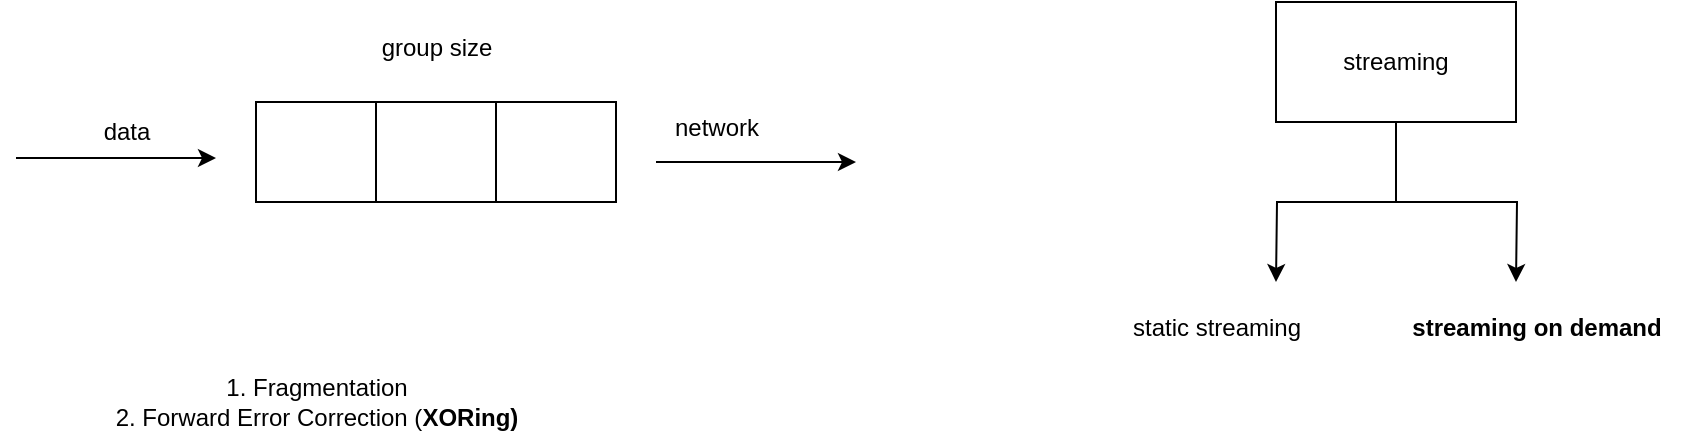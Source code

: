 <mxfile version="21.5.0" type="device">
  <diagram name="Page-1" id="xpishqlB4bWyGHBPJw4_">
    <mxGraphModel dx="1257" dy="627" grid="1" gridSize="10" guides="1" tooltips="1" connect="1" arrows="1" fold="1" page="1" pageScale="1" pageWidth="1169" pageHeight="827" math="0" shadow="0">
      <root>
        <mxCell id="0" />
        <mxCell id="1" parent="0" />
        <mxCell id="rXD_KlEOA8UCJ-dEMSzv-1" value="" style="whiteSpace=wrap;html=1;" vertex="1" parent="1">
          <mxGeometry x="150" y="70" width="60" height="50" as="geometry" />
        </mxCell>
        <mxCell id="rXD_KlEOA8UCJ-dEMSzv-3" value="" style="whiteSpace=wrap;html=1;" vertex="1" parent="1">
          <mxGeometry x="210" y="70" width="60" height="50" as="geometry" />
        </mxCell>
        <mxCell id="rXD_KlEOA8UCJ-dEMSzv-4" value="" style="whiteSpace=wrap;html=1;" vertex="1" parent="1">
          <mxGeometry x="270" y="70" width="60" height="50" as="geometry" />
        </mxCell>
        <mxCell id="rXD_KlEOA8UCJ-dEMSzv-5" value="" style="edgeStyle=none;orthogonalLoop=1;jettySize=auto;html=1;rounded=0;" edge="1" parent="1">
          <mxGeometry width="100" relative="1" as="geometry">
            <mxPoint x="30" y="98" as="sourcePoint" />
            <mxPoint x="130" y="98" as="targetPoint" />
            <Array as="points" />
          </mxGeometry>
        </mxCell>
        <mxCell id="rXD_KlEOA8UCJ-dEMSzv-6" value="data" style="text;html=1;align=center;verticalAlign=middle;resizable=0;points=[];autosize=1;strokeColor=none;fillColor=none;" vertex="1" parent="1">
          <mxGeometry x="60" y="70" width="50" height="30" as="geometry" />
        </mxCell>
        <mxCell id="rXD_KlEOA8UCJ-dEMSzv-7" value="" style="edgeStyle=none;orthogonalLoop=1;jettySize=auto;html=1;rounded=0;" edge="1" parent="1">
          <mxGeometry width="100" relative="1" as="geometry">
            <mxPoint x="350" y="100" as="sourcePoint" />
            <mxPoint x="450" y="100" as="targetPoint" />
            <Array as="points" />
          </mxGeometry>
        </mxCell>
        <mxCell id="rXD_KlEOA8UCJ-dEMSzv-8" value="network" style="text;html=1;align=center;verticalAlign=middle;resizable=0;points=[];autosize=1;strokeColor=none;fillColor=none;" vertex="1" parent="1">
          <mxGeometry x="345" y="68" width="70" height="30" as="geometry" />
        </mxCell>
        <mxCell id="rXD_KlEOA8UCJ-dEMSzv-9" value="1. Fragmentation&lt;br&gt;2. Forward Error Correction (&lt;b&gt;XORing)&lt;/b&gt;" style="text;html=1;align=center;verticalAlign=middle;resizable=0;points=[];autosize=1;strokeColor=none;fillColor=none;" vertex="1" parent="1">
          <mxGeometry x="70" y="200" width="220" height="40" as="geometry" />
        </mxCell>
        <mxCell id="rXD_KlEOA8UCJ-dEMSzv-14" value="group size" style="text;html=1;align=center;verticalAlign=middle;resizable=0;points=[];autosize=1;strokeColor=none;fillColor=none;" vertex="1" parent="1">
          <mxGeometry x="200" y="28" width="80" height="30" as="geometry" />
        </mxCell>
        <mxCell id="rXD_KlEOA8UCJ-dEMSzv-17" style="edgeStyle=orthogonalEdgeStyle;rounded=0;orthogonalLoop=1;jettySize=auto;html=1;" edge="1" parent="1" source="rXD_KlEOA8UCJ-dEMSzv-15">
          <mxGeometry relative="1" as="geometry">
            <mxPoint x="660" y="160" as="targetPoint" />
          </mxGeometry>
        </mxCell>
        <mxCell id="rXD_KlEOA8UCJ-dEMSzv-19" style="edgeStyle=orthogonalEdgeStyle;rounded=0;orthogonalLoop=1;jettySize=auto;html=1;" edge="1" parent="1" source="rXD_KlEOA8UCJ-dEMSzv-15">
          <mxGeometry relative="1" as="geometry">
            <mxPoint x="780" y="160" as="targetPoint" />
          </mxGeometry>
        </mxCell>
        <mxCell id="rXD_KlEOA8UCJ-dEMSzv-15" value="streaming" style="whiteSpace=wrap;html=1;" vertex="1" parent="1">
          <mxGeometry x="660" y="20" width="120" height="60" as="geometry" />
        </mxCell>
        <mxCell id="rXD_KlEOA8UCJ-dEMSzv-18" value="static streaming" style="text;html=1;align=center;verticalAlign=middle;resizable=0;points=[];autosize=1;strokeColor=none;fillColor=none;" vertex="1" parent="1">
          <mxGeometry x="575" y="168" width="110" height="30" as="geometry" />
        </mxCell>
        <mxCell id="rXD_KlEOA8UCJ-dEMSzv-20" value="&lt;b&gt;streaming on demand&lt;/b&gt;" style="text;html=1;align=center;verticalAlign=middle;resizable=0;points=[];autosize=1;strokeColor=none;fillColor=none;" vertex="1" parent="1">
          <mxGeometry x="715" y="168" width="150" height="30" as="geometry" />
        </mxCell>
      </root>
    </mxGraphModel>
  </diagram>
</mxfile>
